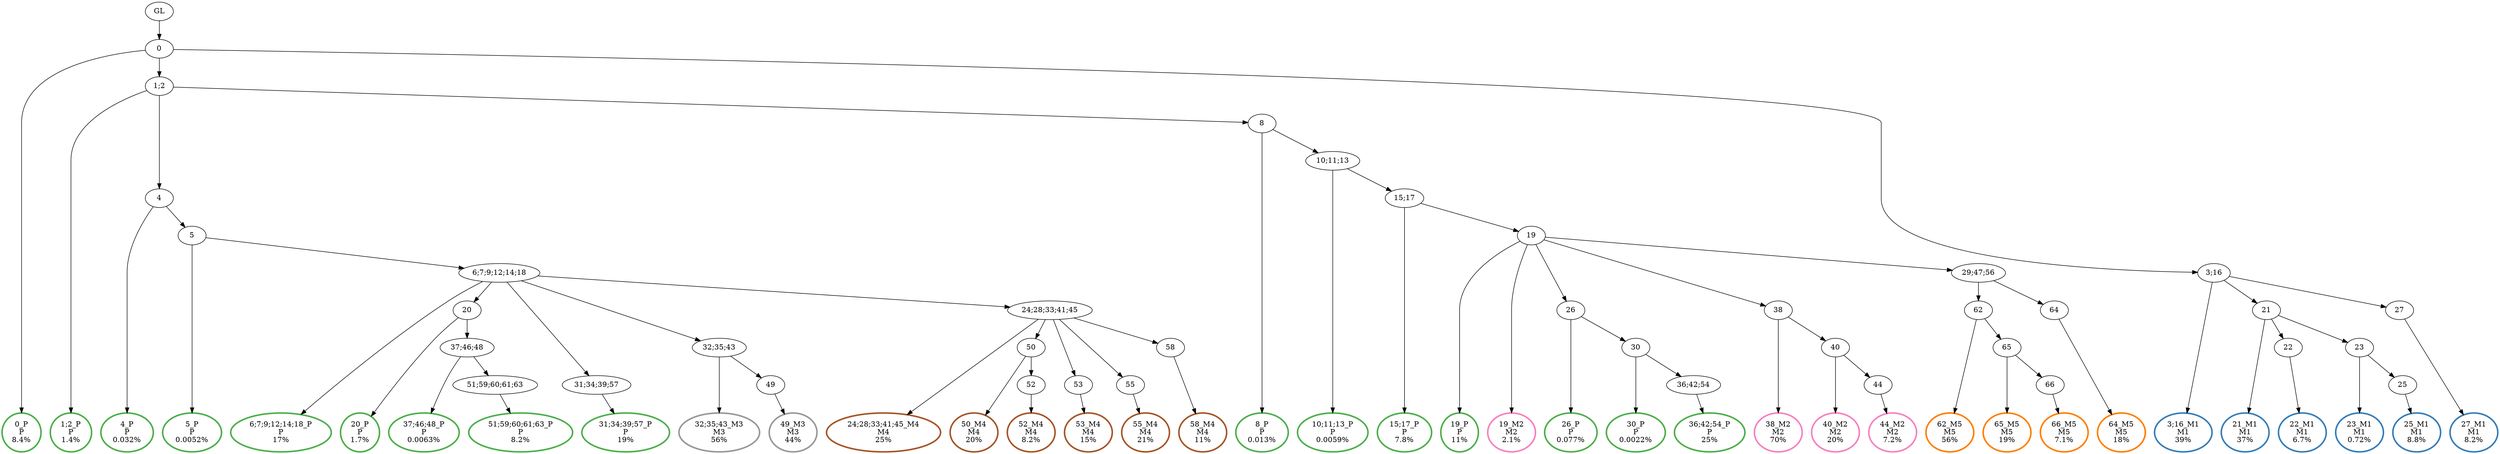 digraph T {
	{
		rank=same
		74 [penwidth=3,colorscheme=set19,color=3,label="0_P\nP\n8.4%"]
		72 [penwidth=3,colorscheme=set19,color=3,label="1;2_P\nP\n1.4%"]
		70 [penwidth=3,colorscheme=set19,color=3,label="4_P\nP\n0.032%"]
		68 [penwidth=3,colorscheme=set19,color=3,label="5_P\nP\n0.0052%"]
		66 [penwidth=3,colorscheme=set19,color=3,label="6;7;9;12;14;18_P\nP\n17%"]
		64 [penwidth=3,colorscheme=set19,color=3,label="20_P\nP\n1.7%"]
		62 [penwidth=3,colorscheme=set19,color=3,label="37;46;48_P\nP\n0.0063%"]
		60 [penwidth=3,colorscheme=set19,color=3,label="51;59;60;61;63_P\nP\n8.2%"]
		58 [penwidth=3,colorscheme=set19,color=3,label="31;34;39;57_P\nP\n19%"]
		56 [penwidth=3,colorscheme=set19,color=3,label="8_P\nP\n0.013%"]
		54 [penwidth=3,colorscheme=set19,color=3,label="10;11;13_P\nP\n0.0059%"]
		52 [penwidth=3,colorscheme=set19,color=3,label="15;17_P\nP\n7.8%"]
		50 [penwidth=3,colorscheme=set19,color=3,label="19_P\nP\n11%"]
		48 [penwidth=3,colorscheme=set19,color=3,label="26_P\nP\n0.077%"]
		46 [penwidth=3,colorscheme=set19,color=3,label="30_P\nP\n0.0022%"]
		44 [penwidth=3,colorscheme=set19,color=3,label="36;42;54_P\nP\n25%"]
		42 [penwidth=3,colorscheme=set19,color=2,label="3;16_M1\nM1\n39%"]
		40 [penwidth=3,colorscheme=set19,color=2,label="21_M1\nM1\n37%"]
		38 [penwidth=3,colorscheme=set19,color=2,label="22_M1\nM1\n6.7%"]
		36 [penwidth=3,colorscheme=set19,color=2,label="23_M1\nM1\n0.72%"]
		34 [penwidth=3,colorscheme=set19,color=2,label="25_M1\nM1\n8.8%"]
		32 [penwidth=3,colorscheme=set19,color=2,label="27_M1\nM1\n8.2%"]
		31 [penwidth=3,colorscheme=set19,color=8,label="19_M2\nM2\n2.1%"]
		29 [penwidth=3,colorscheme=set19,color=8,label="38_M2\nM2\n70%"]
		27 [penwidth=3,colorscheme=set19,color=8,label="40_M2\nM2\n20%"]
		25 [penwidth=3,colorscheme=set19,color=8,label="44_M2\nM2\n7.2%"]
		23 [penwidth=3,colorscheme=set19,color=9,label="32;35;43_M3\nM3\n56%"]
		21 [penwidth=3,colorscheme=set19,color=9,label="49_M3\nM3\n44%"]
		19 [penwidth=3,colorscheme=set19,color=7,label="24;28;33;41;45_M4\nM4\n25%"]
		17 [penwidth=3,colorscheme=set19,color=7,label="50_M4\nM4\n20%"]
		15 [penwidth=3,colorscheme=set19,color=7,label="52_M4\nM4\n8.2%"]
		13 [penwidth=3,colorscheme=set19,color=7,label="53_M4\nM4\n15%"]
		11 [penwidth=3,colorscheme=set19,color=7,label="55_M4\nM4\n21%"]
		9 [penwidth=3,colorscheme=set19,color=7,label="58_M4\nM4\n11%"]
		6 [penwidth=3,colorscheme=set19,color=5,label="62_M5\nM5\n56%"]
		4 [penwidth=3,colorscheme=set19,color=5,label="65_M5\nM5\n19%"]
		2 [penwidth=3,colorscheme=set19,color=5,label="66_M5\nM5\n7.1%"]
		0 [penwidth=3,colorscheme=set19,color=5,label="64_M5\nM5\n18%"]
	}
	76 [label="GL"]
	75 [label="0"]
	73 [label="1;2"]
	71 [label="4"]
	69 [label="5"]
	67 [label="6;7;9;12;14;18"]
	65 [label="20"]
	63 [label="37;46;48"]
	61 [label="51;59;60;61;63"]
	59 [label="31;34;39;57"]
	57 [label="8"]
	55 [label="10;11;13"]
	53 [label="15;17"]
	51 [label="19"]
	49 [label="26"]
	47 [label="30"]
	45 [label="36;42;54"]
	43 [label="3;16"]
	41 [label="21"]
	39 [label="22"]
	37 [label="23"]
	35 [label="25"]
	33 [label="27"]
	30 [label="38"]
	28 [label="40"]
	26 [label="44"]
	24 [label="32;35;43"]
	22 [label="49"]
	20 [label="24;28;33;41;45"]
	18 [label="50"]
	16 [label="52"]
	14 [label="53"]
	12 [label="55"]
	10 [label="58"]
	8 [label="29;47;56"]
	7 [label="62"]
	5 [label="65"]
	3 [label="66"]
	1 [label="64"]
	76 -> 75
	75 -> 74
	75 -> 73
	75 -> 43
	73 -> 72
	73 -> 71
	73 -> 57
	71 -> 70
	71 -> 69
	69 -> 68
	69 -> 67
	67 -> 66
	67 -> 65
	67 -> 59
	67 -> 24
	67 -> 20
	65 -> 64
	65 -> 63
	63 -> 62
	63 -> 61
	61 -> 60
	59 -> 58
	57 -> 56
	57 -> 55
	55 -> 54
	55 -> 53
	53 -> 52
	53 -> 51
	51 -> 50
	51 -> 49
	51 -> 31
	51 -> 30
	51 -> 8
	49 -> 48
	49 -> 47
	47 -> 46
	47 -> 45
	45 -> 44
	43 -> 42
	43 -> 41
	43 -> 33
	41 -> 40
	41 -> 39
	41 -> 37
	39 -> 38
	37 -> 36
	37 -> 35
	35 -> 34
	33 -> 32
	30 -> 29
	30 -> 28
	28 -> 27
	28 -> 26
	26 -> 25
	24 -> 23
	24 -> 22
	22 -> 21
	20 -> 19
	20 -> 18
	20 -> 14
	20 -> 12
	20 -> 10
	18 -> 17
	18 -> 16
	16 -> 15
	14 -> 13
	12 -> 11
	10 -> 9
	8 -> 7
	8 -> 1
	7 -> 6
	7 -> 5
	5 -> 4
	5 -> 3
	3 -> 2
	1 -> 0
}
